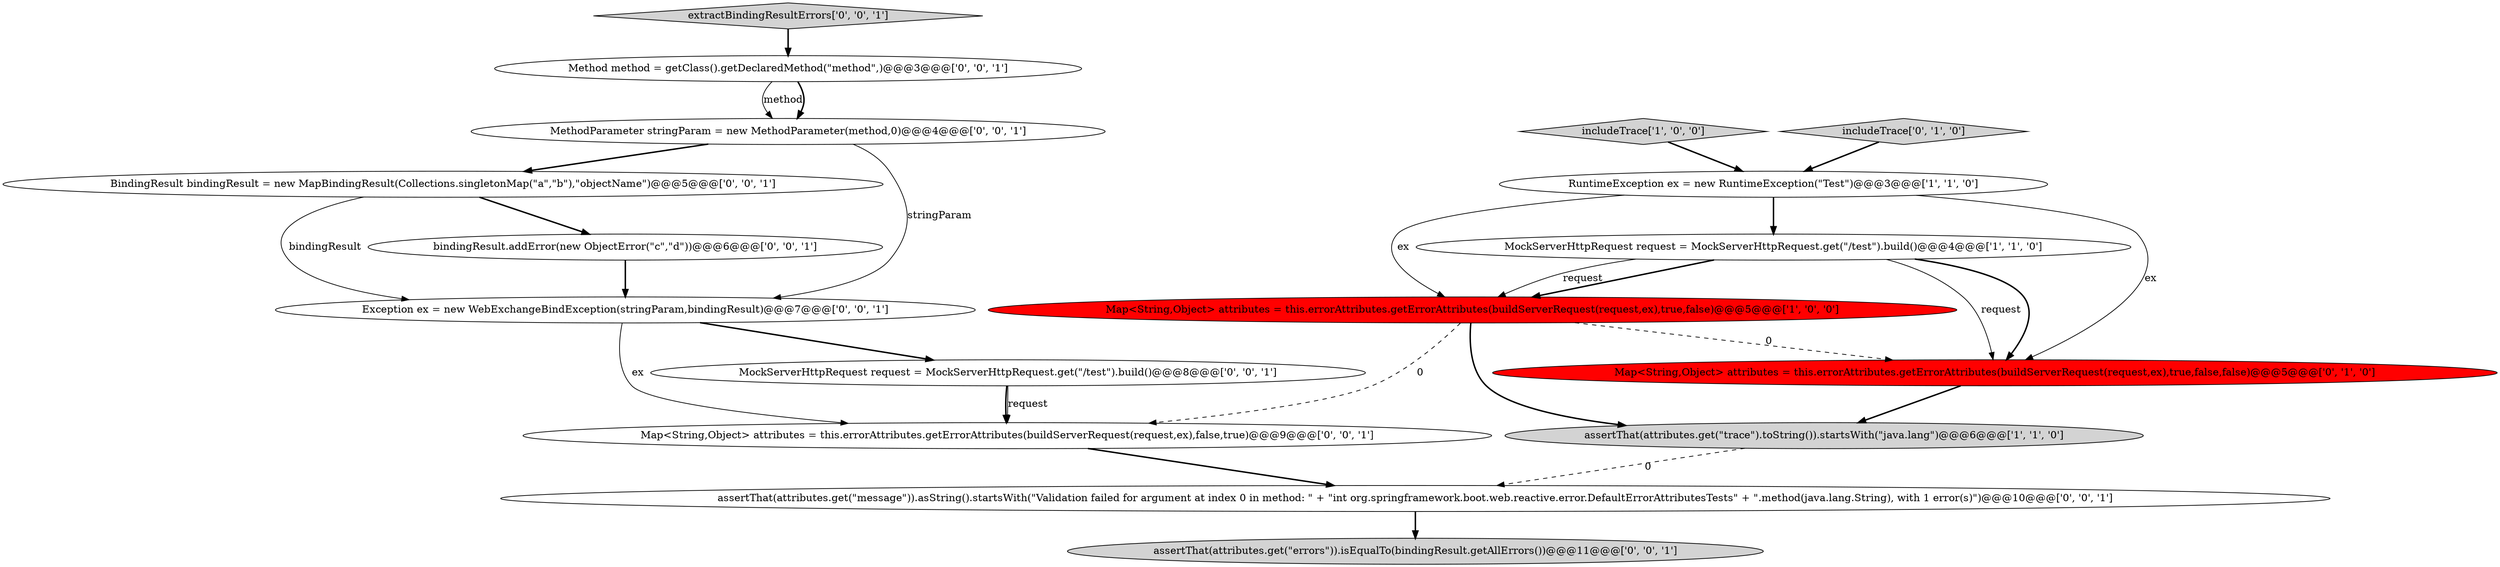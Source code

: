 digraph {
1 [style = filled, label = "Map<String,Object> attributes = this.errorAttributes.getErrorAttributes(buildServerRequest(request,ex),true,false)@@@5@@@['1', '0', '0']", fillcolor = red, shape = ellipse image = "AAA1AAABBB1BBB"];
16 [style = filled, label = "MockServerHttpRequest request = MockServerHttpRequest.get(\"/test\").build()@@@8@@@['0', '0', '1']", fillcolor = white, shape = ellipse image = "AAA0AAABBB3BBB"];
12 [style = filled, label = "BindingResult bindingResult = new MapBindingResult(Collections.singletonMap(\"a\",\"b\"),\"objectName\")@@@5@@@['0', '0', '1']", fillcolor = white, shape = ellipse image = "AAA0AAABBB3BBB"];
2 [style = filled, label = "includeTrace['1', '0', '0']", fillcolor = lightgray, shape = diamond image = "AAA0AAABBB1BBB"];
4 [style = filled, label = "assertThat(attributes.get(\"trace\").toString()).startsWith(\"java.lang\")@@@6@@@['1', '1', '0']", fillcolor = lightgray, shape = ellipse image = "AAA0AAABBB1BBB"];
14 [style = filled, label = "assertThat(attributes.get(\"message\")).asString().startsWith(\"Validation failed for argument at index 0 in method: \" + \"int org.springframework.boot.web.reactive.error.DefaultErrorAttributesTests\" + \".method(java.lang.String), with 1 error(s)\")@@@10@@@['0', '0', '1']", fillcolor = white, shape = ellipse image = "AAA0AAABBB3BBB"];
13 [style = filled, label = "Map<String,Object> attributes = this.errorAttributes.getErrorAttributes(buildServerRequest(request,ex),false,true)@@@9@@@['0', '0', '1']", fillcolor = white, shape = ellipse image = "AAA0AAABBB3BBB"];
3 [style = filled, label = "RuntimeException ex = new RuntimeException(\"Test\")@@@3@@@['1', '1', '0']", fillcolor = white, shape = ellipse image = "AAA0AAABBB1BBB"];
7 [style = filled, label = "Exception ex = new WebExchangeBindException(stringParam,bindingResult)@@@7@@@['0', '0', '1']", fillcolor = white, shape = ellipse image = "AAA0AAABBB3BBB"];
10 [style = filled, label = "bindingResult.addError(new ObjectError(\"c\",\"d\"))@@@6@@@['0', '0', '1']", fillcolor = white, shape = ellipse image = "AAA0AAABBB3BBB"];
8 [style = filled, label = "Method method = getClass().getDeclaredMethod(\"method\",)@@@3@@@['0', '0', '1']", fillcolor = white, shape = ellipse image = "AAA0AAABBB3BBB"];
11 [style = filled, label = "extractBindingResultErrors['0', '0', '1']", fillcolor = lightgray, shape = diamond image = "AAA0AAABBB3BBB"];
15 [style = filled, label = "assertThat(attributes.get(\"errors\")).isEqualTo(bindingResult.getAllErrors())@@@11@@@['0', '0', '1']", fillcolor = lightgray, shape = ellipse image = "AAA0AAABBB3BBB"];
0 [style = filled, label = "MockServerHttpRequest request = MockServerHttpRequest.get(\"/test\").build()@@@4@@@['1', '1', '0']", fillcolor = white, shape = ellipse image = "AAA0AAABBB1BBB"];
6 [style = filled, label = "includeTrace['0', '1', '0']", fillcolor = lightgray, shape = diamond image = "AAA0AAABBB2BBB"];
5 [style = filled, label = "Map<String,Object> attributes = this.errorAttributes.getErrorAttributes(buildServerRequest(request,ex),true,false,false)@@@5@@@['0', '1', '0']", fillcolor = red, shape = ellipse image = "AAA1AAABBB2BBB"];
9 [style = filled, label = "MethodParameter stringParam = new MethodParameter(method,0)@@@4@@@['0', '0', '1']", fillcolor = white, shape = ellipse image = "AAA0AAABBB3BBB"];
6->3 [style = bold, label=""];
1->4 [style = bold, label=""];
16->13 [style = bold, label=""];
1->5 [style = dashed, label="0"];
12->7 [style = solid, label="bindingResult"];
2->3 [style = bold, label=""];
16->13 [style = solid, label="request"];
8->9 [style = solid, label="method"];
10->7 [style = bold, label=""];
3->0 [style = bold, label=""];
0->5 [style = solid, label="request"];
1->13 [style = dashed, label="0"];
3->5 [style = solid, label="ex"];
12->10 [style = bold, label=""];
7->13 [style = solid, label="ex"];
0->1 [style = bold, label=""];
5->4 [style = bold, label=""];
7->16 [style = bold, label=""];
8->9 [style = bold, label=""];
11->8 [style = bold, label=""];
14->15 [style = bold, label=""];
9->7 [style = solid, label="stringParam"];
4->14 [style = dashed, label="0"];
9->12 [style = bold, label=""];
3->1 [style = solid, label="ex"];
13->14 [style = bold, label=""];
0->1 [style = solid, label="request"];
0->5 [style = bold, label=""];
}
